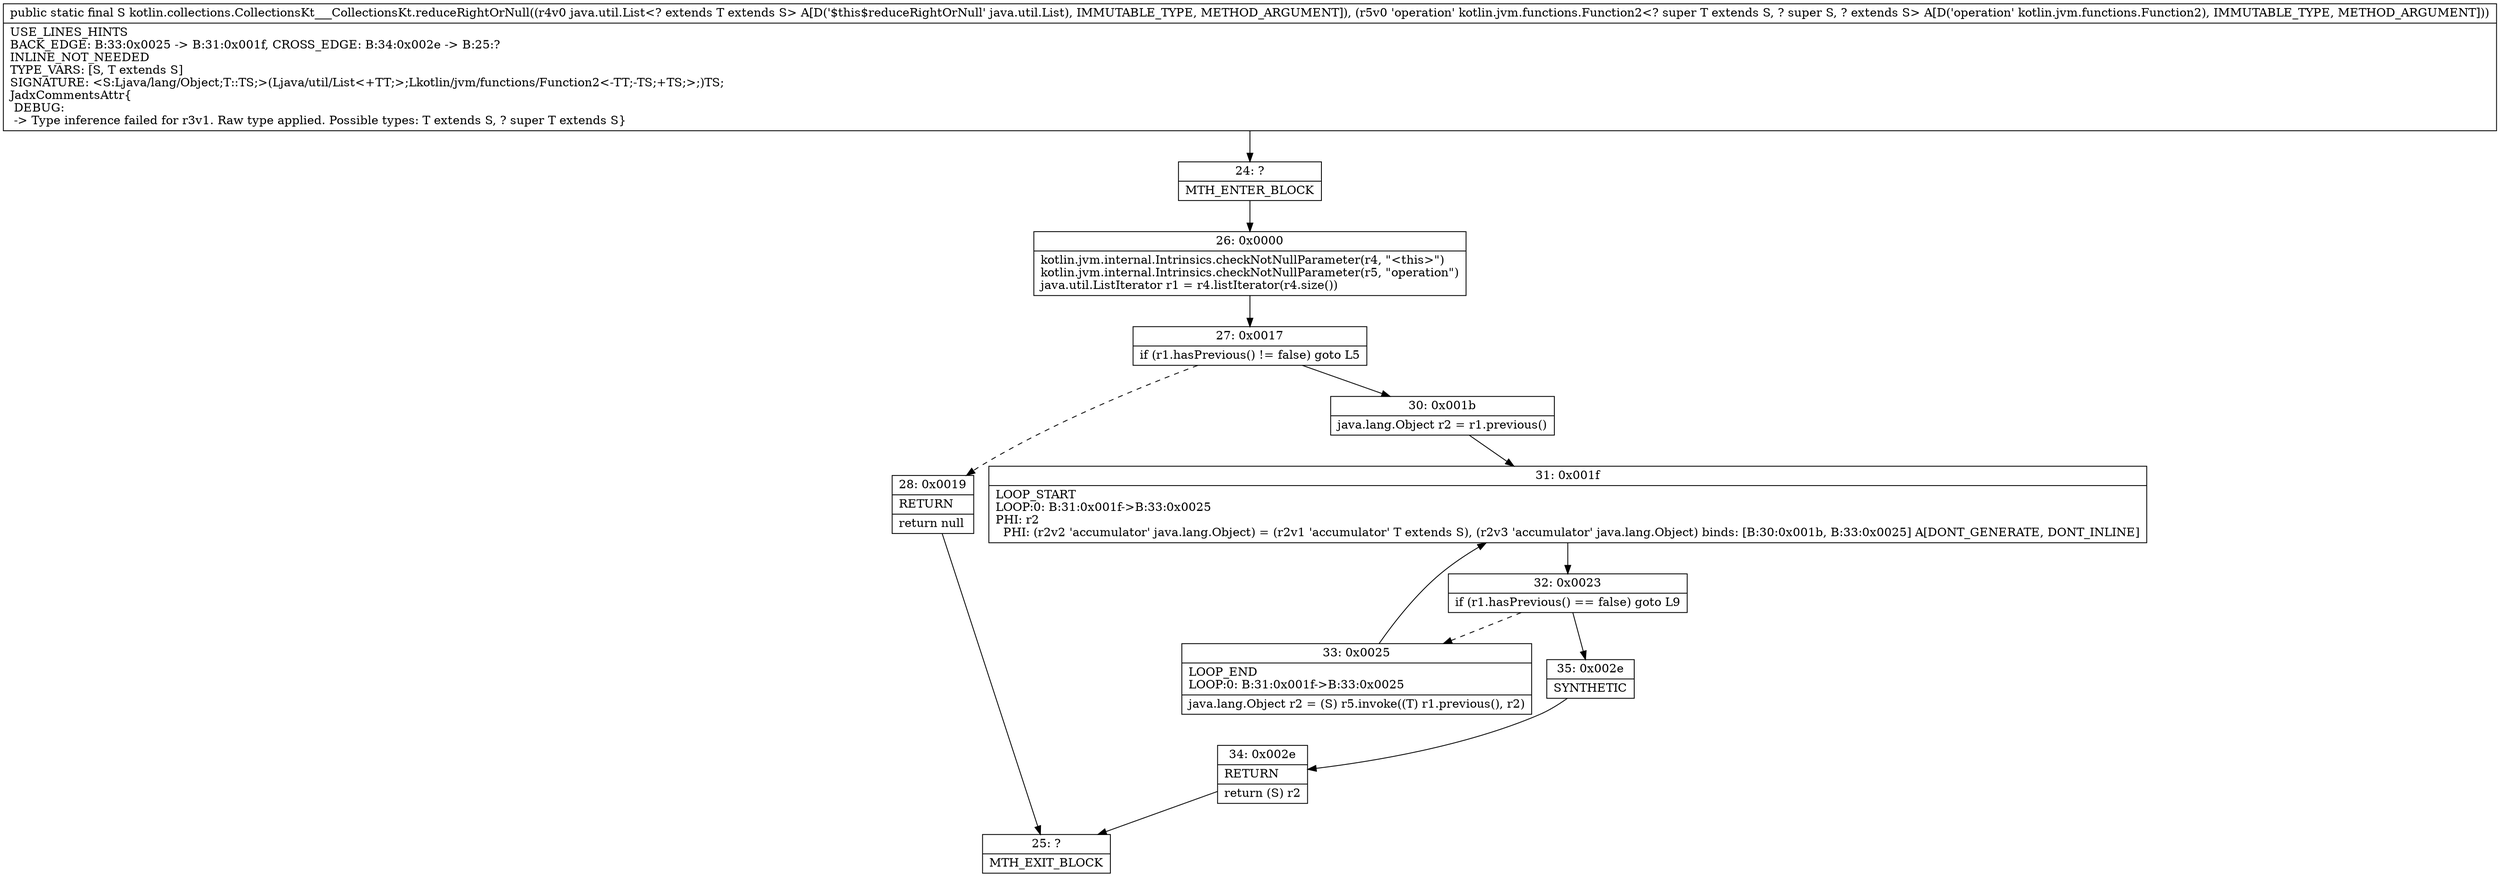 digraph "CFG forkotlin.collections.CollectionsKt___CollectionsKt.reduceRightOrNull(Ljava\/util\/List;Lkotlin\/jvm\/functions\/Function2;)Ljava\/lang\/Object;" {
Node_24 [shape=record,label="{24\:\ ?|MTH_ENTER_BLOCK\l}"];
Node_26 [shape=record,label="{26\:\ 0x0000|kotlin.jvm.internal.Intrinsics.checkNotNullParameter(r4, \"\<this\>\")\lkotlin.jvm.internal.Intrinsics.checkNotNullParameter(r5, \"operation\")\ljava.util.ListIterator r1 = r4.listIterator(r4.size())\l}"];
Node_27 [shape=record,label="{27\:\ 0x0017|if (r1.hasPrevious() != false) goto L5\l}"];
Node_28 [shape=record,label="{28\:\ 0x0019|RETURN\l|return null\l}"];
Node_25 [shape=record,label="{25\:\ ?|MTH_EXIT_BLOCK\l}"];
Node_30 [shape=record,label="{30\:\ 0x001b|java.lang.Object r2 = r1.previous()\l}"];
Node_31 [shape=record,label="{31\:\ 0x001f|LOOP_START\lLOOP:0: B:31:0x001f\-\>B:33:0x0025\lPHI: r2 \l  PHI: (r2v2 'accumulator' java.lang.Object) = (r2v1 'accumulator' T extends S), (r2v3 'accumulator' java.lang.Object) binds: [B:30:0x001b, B:33:0x0025] A[DONT_GENERATE, DONT_INLINE]\l}"];
Node_32 [shape=record,label="{32\:\ 0x0023|if (r1.hasPrevious() == false) goto L9\l}"];
Node_33 [shape=record,label="{33\:\ 0x0025|LOOP_END\lLOOP:0: B:31:0x001f\-\>B:33:0x0025\l|java.lang.Object r2 = (S) r5.invoke((T) r1.previous(), r2)\l}"];
Node_35 [shape=record,label="{35\:\ 0x002e|SYNTHETIC\l}"];
Node_34 [shape=record,label="{34\:\ 0x002e|RETURN\l|return (S) r2\l}"];
MethodNode[shape=record,label="{public static final S kotlin.collections.CollectionsKt___CollectionsKt.reduceRightOrNull((r4v0 java.util.List\<? extends T extends S\> A[D('$this$reduceRightOrNull' java.util.List), IMMUTABLE_TYPE, METHOD_ARGUMENT]), (r5v0 'operation' kotlin.jvm.functions.Function2\<? super T extends S, ? super S, ? extends S\> A[D('operation' kotlin.jvm.functions.Function2), IMMUTABLE_TYPE, METHOD_ARGUMENT]))  | USE_LINES_HINTS\lBACK_EDGE: B:33:0x0025 \-\> B:31:0x001f, CROSS_EDGE: B:34:0x002e \-\> B:25:?\lINLINE_NOT_NEEDED\lTYPE_VARS: [S, T extends S]\lSIGNATURE: \<S:Ljava\/lang\/Object;T::TS;\>(Ljava\/util\/List\<+TT;\>;Lkotlin\/jvm\/functions\/Function2\<\-TT;\-TS;+TS;\>;)TS;\lJadxCommentsAttr\{\l DEBUG: \l \-\> Type inference failed for r3v1. Raw type applied. Possible types: T extends S, ? super T extends S\}\l}"];
MethodNode -> Node_24;Node_24 -> Node_26;
Node_26 -> Node_27;
Node_27 -> Node_28[style=dashed];
Node_27 -> Node_30;
Node_28 -> Node_25;
Node_30 -> Node_31;
Node_31 -> Node_32;
Node_32 -> Node_33[style=dashed];
Node_32 -> Node_35;
Node_33 -> Node_31;
Node_35 -> Node_34;
Node_34 -> Node_25;
}

